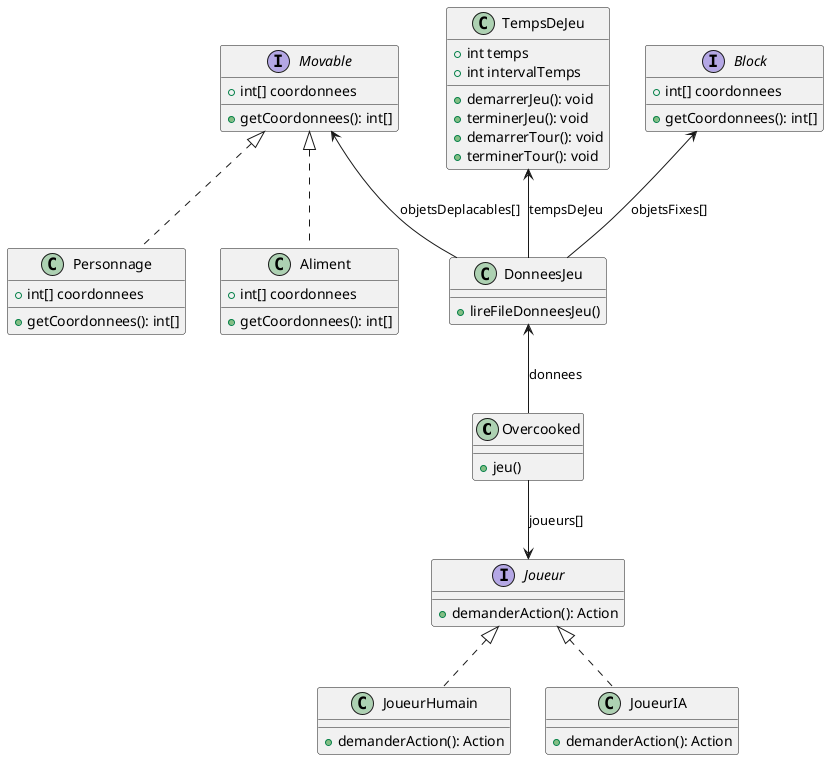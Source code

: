 @startuml
'https://plantuml.com/class-diagram

class Overcooked {
+ jeu()
}

"Overcooked" --> "Joueur" : "joueurs[]"

interface Movable {
    + int[] coordonnees
    + getCoordonnees(): int[]
}

interface Joueur {
    + demanderAction(): Action
}

class JoueurHumain implements Joueur {
    + demanderAction(): Action
}

class JoueurIA implements Joueur {
    + demanderAction(): Action
}

class Personnage implements Movable {
    + int[] coordonnees
    + getCoordonnees(): int[]
}

class Aliment implements Movable {
    + int[] coordonnees
    + getCoordonnees(): int[]
}

class TempsDeJeu {
    + int temps
    + int intervalTemps
    + demarrerJeu(): void
    + terminerJeu(): void
    + demarrerTour(): void
    + terminerTour(): void
}

class DonneesJeu {
    + lireFileDonneesJeu()
}

interface Block {
    + int[] coordonnees
    + getCoordonnees(): int[]
}
"Block" <-- "DonneesJeu" : "objetsFixes[]"
"Movable" <-- "DonneesJeu" : "objetsDeplacables[]"
"DonneesJeu" <-- "Overcooked" : "donnees"
"TempsDeJeu" <-- "DonneesJeu" : "tempsDeJeu"



@enduml